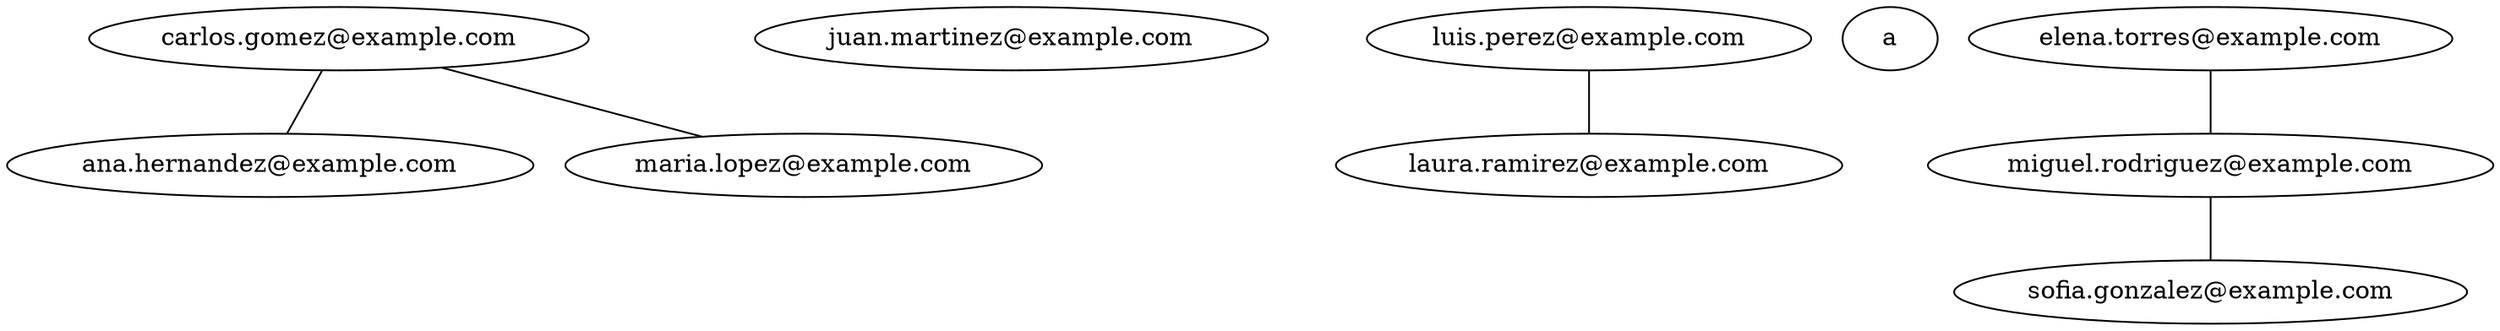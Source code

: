 graph G {
    "carlos.gomez@example.com";
    "carlos.gomez@example.com" -- "ana.hernandez@example.com";
    "carlos.gomez@example.com" -- "maria.lopez@example.com";
    "maria.lopez@example.com";
    "juan.martinez@example.com";
    "ana.hernandez@example.com";
    "luis.perez@example.com";
    "luis.perez@example.com" -- "laura.ramirez@example.com";
    "laura.ramirez@example.com";
    "a";
    "elena.torres@example.com";
    "elena.torres@example.com" -- "miguel.rodriguez@example.com";
    "miguel.rodriguez@example.com";
    "miguel.rodriguez@example.com" -- "sofia.gonzalez@example.com";
    "sofia.gonzalez@example.com";
}
